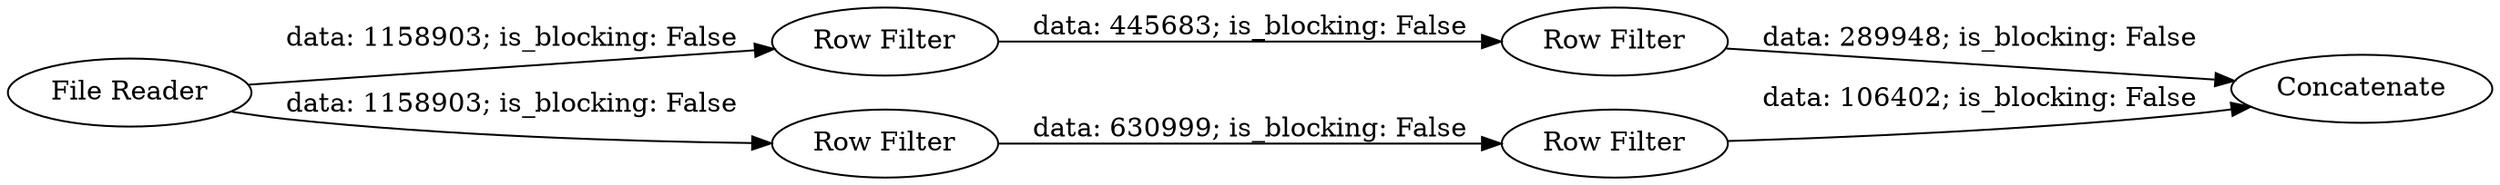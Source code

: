 digraph {
	"731638764373019124_6" [label=Concatenate]
	"731638764373019124_5" [label="Row Filter"]
	"731638764373019124_3" [label="Row Filter"]
	"731638764373019124_4" [label="Row Filter"]
	"731638764373019124_1" [label="File Reader"]
	"731638764373019124_2" [label="Row Filter"]
	"731638764373019124_5" -> "731638764373019124_6" [label="data: 289948; is_blocking: False"]
	"731638764373019124_4" -> "731638764373019124_5" [label="data: 445683; is_blocking: False"]
	"731638764373019124_2" -> "731638764373019124_3" [label="data: 630999; is_blocking: False"]
	"731638764373019124_3" -> "731638764373019124_6" [label="data: 106402; is_blocking: False"]
	"731638764373019124_1" -> "731638764373019124_4" [label="data: 1158903; is_blocking: False"]
	"731638764373019124_1" -> "731638764373019124_2" [label="data: 1158903; is_blocking: False"]
	rankdir=LR
}
